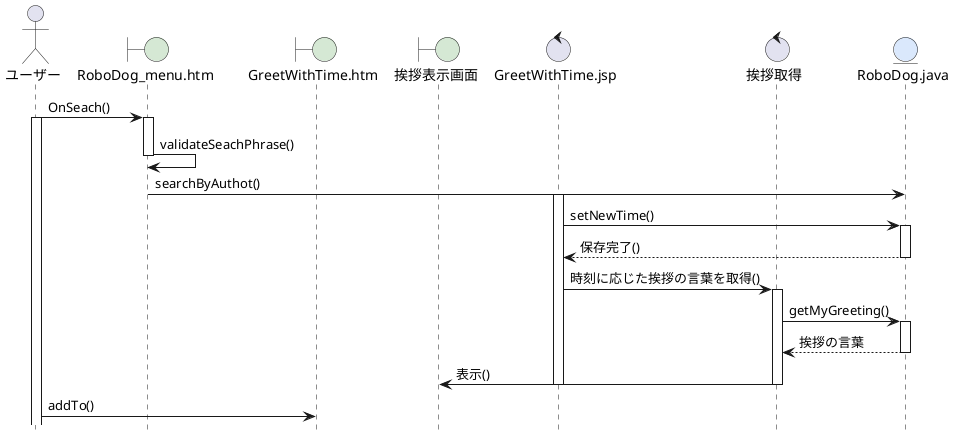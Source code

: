 @startuml RoboDogシステム-時刻に応じた挨拶シーケンス図
hide footbox
skinparam boundaryBackgroundColor #D5E8D4
skinparam entityBackgroundColor   #DAE8FC

actor ユーザー as A
boundary "RoboDog_menu.htm"  as B1
boundary "GreetWithTime.htm"  as B2
boundary 挨拶表示画面 as B3
control "GreetWithTime.jsp" as C1
control 挨拶取得 as C2
entity "RoboDog.java" as E

A -> B1: OnSeach()
activate A

activate B1
B1 -> B1: validateSeachPhrase()
deactivate B1

B1 -> E: searchByAuthot()


activate C1
C1 -> E: setNewTime()
activate E
E --> C1: 保存完了()
deactivate E

C1 -> C2: 時刻に応じた挨拶の言葉を取得()
activate C2
C2 -> E: getMyGreeting()
activate E
E --> C2: 挨拶の言葉
deactivate E

C2 -> B3: 表示()
deactivate C2
deactivate C1
deactivate B2

A -> B2: addTo()
@enduml